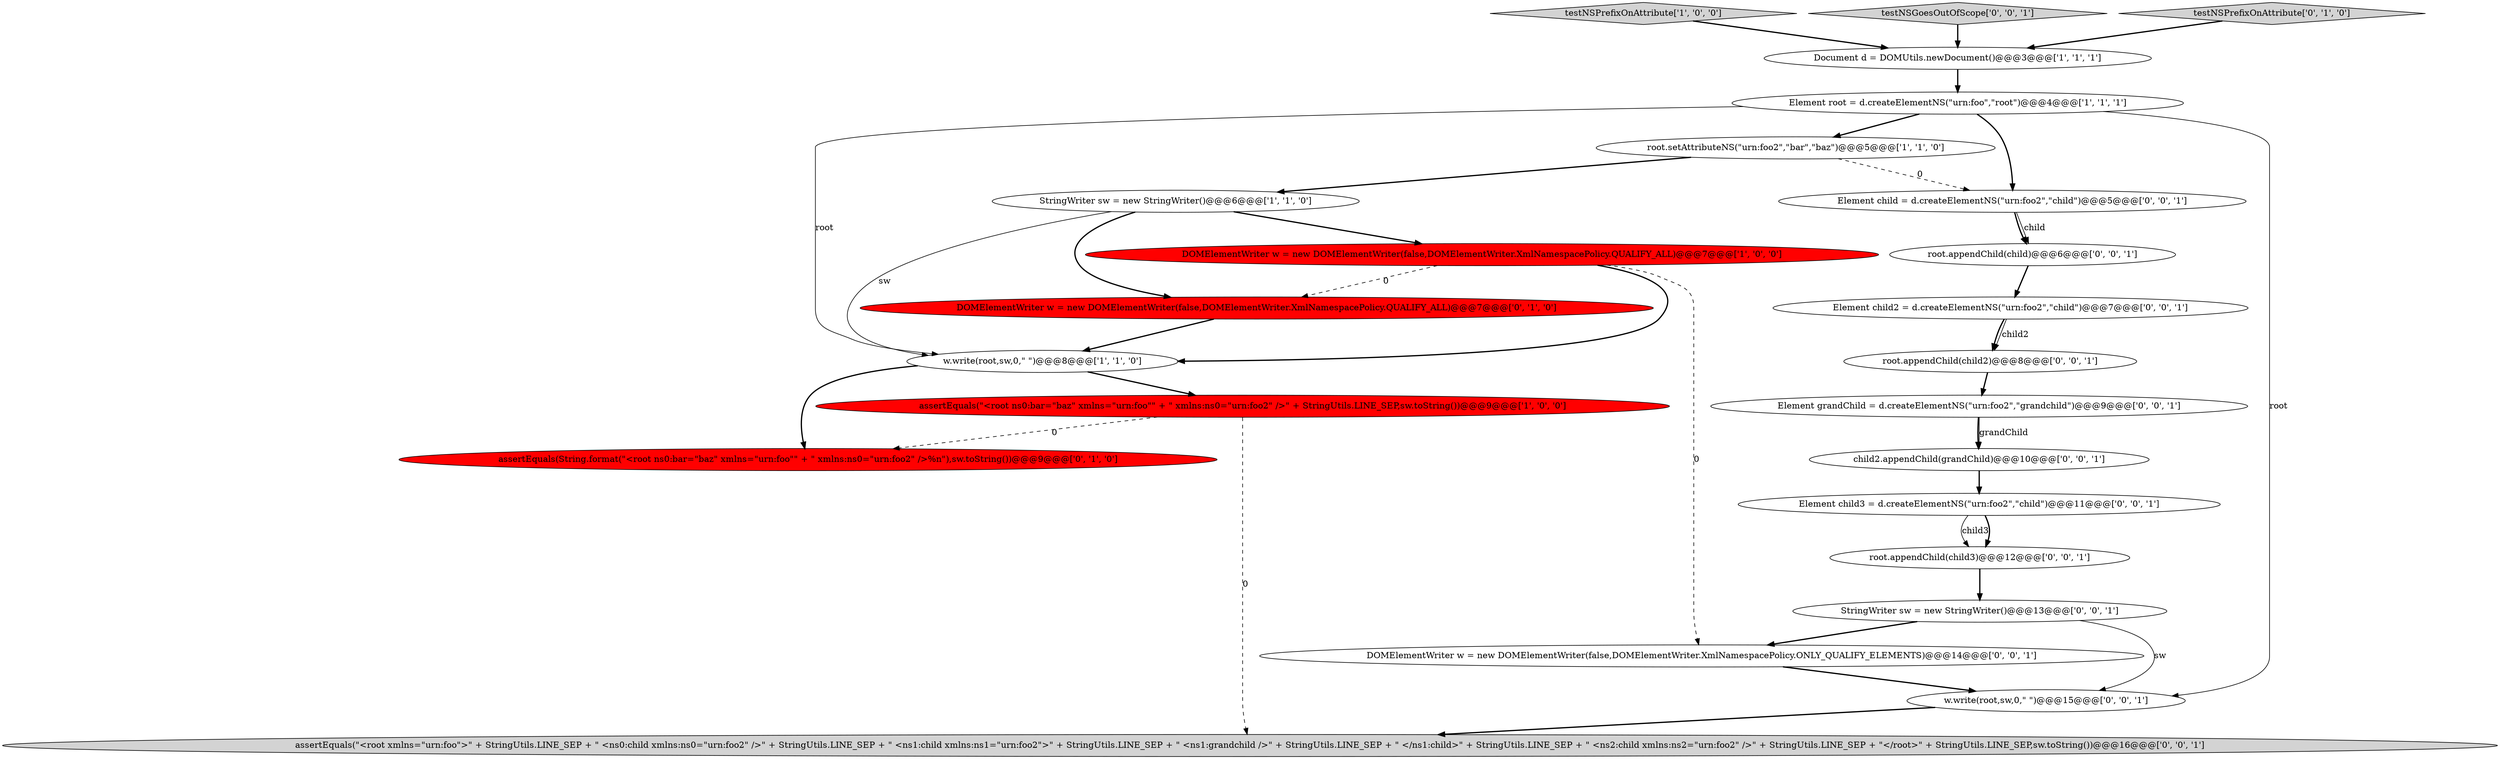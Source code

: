 digraph {
12 [style = filled, label = "root.appendChild(child3)@@@12@@@['0', '0', '1']", fillcolor = white, shape = ellipse image = "AAA0AAABBB3BBB"];
5 [style = filled, label = "Document d = DOMUtils.newDocument()@@@3@@@['1', '1', '1']", fillcolor = white, shape = ellipse image = "AAA0AAABBB1BBB"];
7 [style = filled, label = "testNSPrefixOnAttribute['1', '0', '0']", fillcolor = lightgray, shape = diamond image = "AAA0AAABBB1BBB"];
15 [style = filled, label = "StringWriter sw = new StringWriter()@@@13@@@['0', '0', '1']", fillcolor = white, shape = ellipse image = "AAA0AAABBB3BBB"];
21 [style = filled, label = "Element grandChild = d.createElementNS(\"urn:foo2\",\"grandchild\")@@@9@@@['0', '0', '1']", fillcolor = white, shape = ellipse image = "AAA0AAABBB3BBB"];
1 [style = filled, label = "StringWriter sw = new StringWriter()@@@6@@@['1', '1', '0']", fillcolor = white, shape = ellipse image = "AAA0AAABBB1BBB"];
4 [style = filled, label = "w.write(root,sw,0,\" \")@@@8@@@['1', '1', '0']", fillcolor = white, shape = ellipse image = "AAA0AAABBB1BBB"];
16 [style = filled, label = "root.appendChild(child2)@@@8@@@['0', '0', '1']", fillcolor = white, shape = ellipse image = "AAA0AAABBB3BBB"];
13 [style = filled, label = "testNSGoesOutOfScope['0', '0', '1']", fillcolor = lightgray, shape = diamond image = "AAA0AAABBB3BBB"];
18 [style = filled, label = "child2.appendChild(grandChild)@@@10@@@['0', '0', '1']", fillcolor = white, shape = ellipse image = "AAA0AAABBB3BBB"];
0 [style = filled, label = "root.setAttributeNS(\"urn:foo2\",\"bar\",\"baz\")@@@5@@@['1', '1', '0']", fillcolor = white, shape = ellipse image = "AAA0AAABBB1BBB"];
14 [style = filled, label = "Element child3 = d.createElementNS(\"urn:foo2\",\"child\")@@@11@@@['0', '0', '1']", fillcolor = white, shape = ellipse image = "AAA0AAABBB3BBB"];
23 [style = filled, label = "Element child2 = d.createElementNS(\"urn:foo2\",\"child\")@@@7@@@['0', '0', '1']", fillcolor = white, shape = ellipse image = "AAA0AAABBB3BBB"];
19 [style = filled, label = "assertEquals(\"<root xmlns=\"urn:foo\">\" + StringUtils.LINE_SEP + \" <ns0:child xmlns:ns0=\"urn:foo2\" />\" + StringUtils.LINE_SEP + \" <ns1:child xmlns:ns1=\"urn:foo2\">\" + StringUtils.LINE_SEP + \" <ns1:grandchild />\" + StringUtils.LINE_SEP + \" </ns1:child>\" + StringUtils.LINE_SEP + \" <ns2:child xmlns:ns2=\"urn:foo2\" />\" + StringUtils.LINE_SEP + \"</root>\" + StringUtils.LINE_SEP,sw.toString())@@@16@@@['0', '0', '1']", fillcolor = lightgray, shape = ellipse image = "AAA0AAABBB3BBB"];
20 [style = filled, label = "DOMElementWriter w = new DOMElementWriter(false,DOMElementWriter.XmlNamespacePolicy.ONLY_QUALIFY_ELEMENTS)@@@14@@@['0', '0', '1']", fillcolor = white, shape = ellipse image = "AAA0AAABBB3BBB"];
9 [style = filled, label = "assertEquals(String.format(\"<root ns0:bar=\"baz\" xmlns=\"urn:foo\"\" + \" xmlns:ns0=\"urn:foo2\" />%n\"),sw.toString())@@@9@@@['0', '1', '0']", fillcolor = red, shape = ellipse image = "AAA1AAABBB2BBB"];
22 [style = filled, label = "root.appendChild(child)@@@6@@@['0', '0', '1']", fillcolor = white, shape = ellipse image = "AAA0AAABBB3BBB"];
8 [style = filled, label = "DOMElementWriter w = new DOMElementWriter(false,DOMElementWriter.XmlNamespacePolicy.QUALIFY_ALL)@@@7@@@['0', '1', '0']", fillcolor = red, shape = ellipse image = "AAA1AAABBB2BBB"];
10 [style = filled, label = "testNSPrefixOnAttribute['0', '1', '0']", fillcolor = lightgray, shape = diamond image = "AAA0AAABBB2BBB"];
6 [style = filled, label = "assertEquals(\"<root ns0:bar=\"baz\" xmlns=\"urn:foo\"\" + \" xmlns:ns0=\"urn:foo2\" />\" + StringUtils.LINE_SEP,sw.toString())@@@9@@@['1', '0', '0']", fillcolor = red, shape = ellipse image = "AAA1AAABBB1BBB"];
3 [style = filled, label = "DOMElementWriter w = new DOMElementWriter(false,DOMElementWriter.XmlNamespacePolicy.QUALIFY_ALL)@@@7@@@['1', '0', '0']", fillcolor = red, shape = ellipse image = "AAA1AAABBB1BBB"];
11 [style = filled, label = "Element child = d.createElementNS(\"urn:foo2\",\"child\")@@@5@@@['0', '0', '1']", fillcolor = white, shape = ellipse image = "AAA0AAABBB3BBB"];
2 [style = filled, label = "Element root = d.createElementNS(\"urn:foo\",\"root\")@@@4@@@['1', '1', '1']", fillcolor = white, shape = ellipse image = "AAA0AAABBB1BBB"];
17 [style = filled, label = "w.write(root,sw,0,\" \")@@@15@@@['0', '0', '1']", fillcolor = white, shape = ellipse image = "AAA0AAABBB3BBB"];
4->9 [style = bold, label=""];
23->16 [style = bold, label=""];
20->17 [style = bold, label=""];
1->8 [style = bold, label=""];
1->4 [style = solid, label="sw"];
4->6 [style = bold, label=""];
14->12 [style = solid, label="child3"];
6->9 [style = dashed, label="0"];
12->15 [style = bold, label=""];
1->3 [style = bold, label=""];
0->11 [style = dashed, label="0"];
3->4 [style = bold, label=""];
22->23 [style = bold, label=""];
17->19 [style = bold, label=""];
21->18 [style = bold, label=""];
21->18 [style = solid, label="grandChild"];
5->2 [style = bold, label=""];
7->5 [style = bold, label=""];
2->0 [style = bold, label=""];
15->17 [style = solid, label="sw"];
10->5 [style = bold, label=""];
0->1 [style = bold, label=""];
16->21 [style = bold, label=""];
15->20 [style = bold, label=""];
14->12 [style = bold, label=""];
3->20 [style = dashed, label="0"];
6->19 [style = dashed, label="0"];
23->16 [style = solid, label="child2"];
11->22 [style = bold, label=""];
13->5 [style = bold, label=""];
11->22 [style = solid, label="child"];
3->8 [style = dashed, label="0"];
2->4 [style = solid, label="root"];
8->4 [style = bold, label=""];
2->17 [style = solid, label="root"];
18->14 [style = bold, label=""];
2->11 [style = bold, label=""];
}
